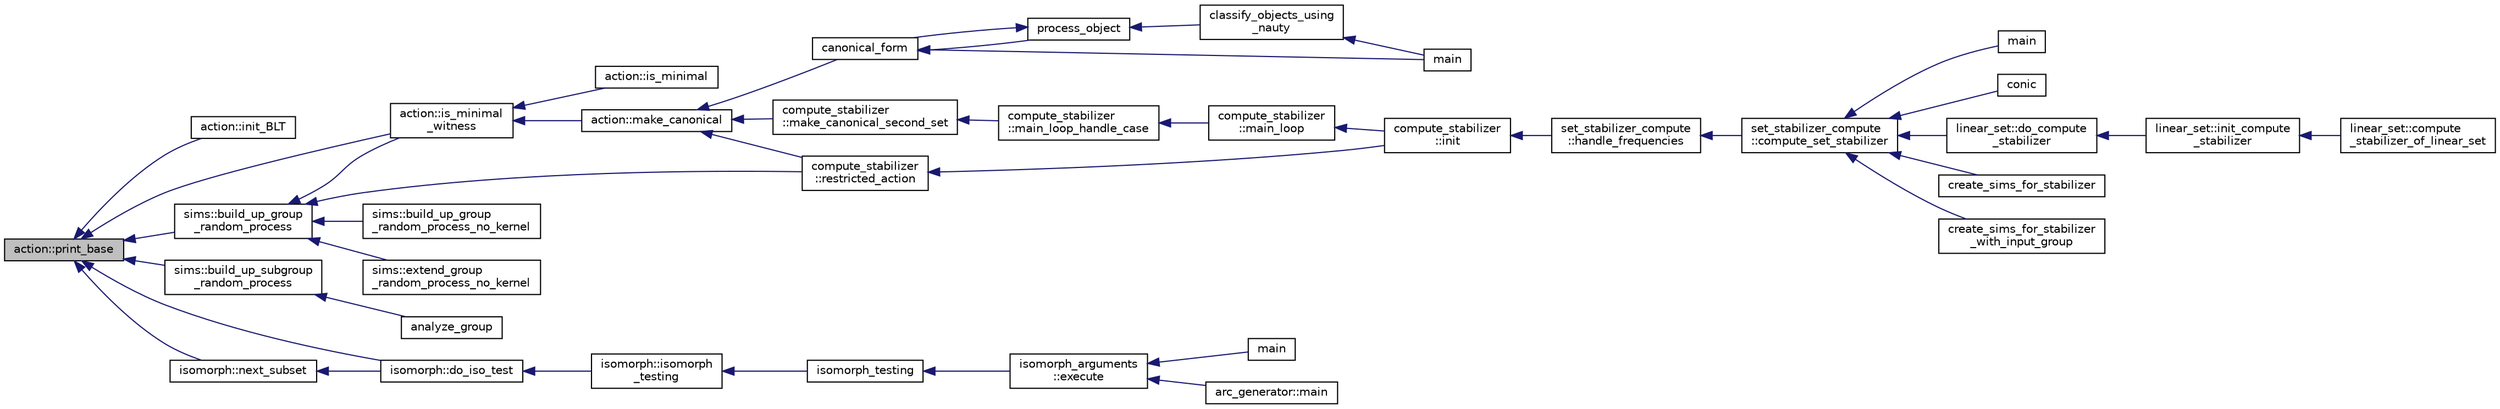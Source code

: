 digraph "action::print_base"
{
  edge [fontname="Helvetica",fontsize="10",labelfontname="Helvetica",labelfontsize="10"];
  node [fontname="Helvetica",fontsize="10",shape=record];
  rankdir="LR";
  Node32957 [label="action::print_base",height=0.2,width=0.4,color="black", fillcolor="grey75", style="filled", fontcolor="black"];
  Node32957 -> Node32958 [dir="back",color="midnightblue",fontsize="10",style="solid",fontname="Helvetica"];
  Node32958 [label="action::init_BLT",height=0.2,width=0.4,color="black", fillcolor="white", style="filled",URL="$d2/d86/classaction.html#a0d33ca0ebe7467b984c3058520e02a0c"];
  Node32957 -> Node32959 [dir="back",color="midnightblue",fontsize="10",style="solid",fontname="Helvetica"];
  Node32959 [label="action::is_minimal\l_witness",height=0.2,width=0.4,color="black", fillcolor="white", style="filled",URL="$d2/d86/classaction.html#aabf5ea4227f124eac2badc5d5225e220"];
  Node32959 -> Node32960 [dir="back",color="midnightblue",fontsize="10",style="solid",fontname="Helvetica"];
  Node32960 [label="action::is_minimal",height=0.2,width=0.4,color="black", fillcolor="white", style="filled",URL="$d2/d86/classaction.html#a1905e4012d6352a0337f6ee25ef3a875"];
  Node32959 -> Node32961 [dir="back",color="midnightblue",fontsize="10",style="solid",fontname="Helvetica"];
  Node32961 [label="action::make_canonical",height=0.2,width=0.4,color="black", fillcolor="white", style="filled",URL="$d2/d86/classaction.html#ae20ff0b8d092d2eddf9b661fb8821fd2"];
  Node32961 -> Node32962 [dir="back",color="midnightblue",fontsize="10",style="solid",fontname="Helvetica"];
  Node32962 [label="canonical_form",height=0.2,width=0.4,color="black", fillcolor="white", style="filled",URL="$d0/de6/projective__space__main_8_c.html#a5f0f6b71cd402c5b41240c420e533e60"];
  Node32962 -> Node32963 [dir="back",color="midnightblue",fontsize="10",style="solid",fontname="Helvetica"];
  Node32963 [label="main",height=0.2,width=0.4,color="black", fillcolor="white", style="filled",URL="$d0/de6/projective__space__main_8_c.html#a3c04138a5bfe5d72780bb7e82a18e627"];
  Node32962 -> Node32964 [dir="back",color="midnightblue",fontsize="10",style="solid",fontname="Helvetica"];
  Node32964 [label="process_object",height=0.2,width=0.4,color="black", fillcolor="white", style="filled",URL="$d0/de6/projective__space__main_8_c.html#a63a6b06bd2a9a9c50ed710271f4d5530"];
  Node32964 -> Node32962 [dir="back",color="midnightblue",fontsize="10",style="solid",fontname="Helvetica"];
  Node32964 -> Node32965 [dir="back",color="midnightblue",fontsize="10",style="solid",fontname="Helvetica"];
  Node32965 [label="classify_objects_using\l_nauty",height=0.2,width=0.4,color="black", fillcolor="white", style="filled",URL="$d0/de6/projective__space__main_8_c.html#a32275eacc4bdda93b2b34c2a9217a088"];
  Node32965 -> Node32963 [dir="back",color="midnightblue",fontsize="10",style="solid",fontname="Helvetica"];
  Node32961 -> Node32966 [dir="back",color="midnightblue",fontsize="10",style="solid",fontname="Helvetica"];
  Node32966 [label="compute_stabilizer\l::restricted_action",height=0.2,width=0.4,color="black", fillcolor="white", style="filled",URL="$d8/d30/classcompute__stabilizer.html#a895df470da0ac14f812c3c4b6f2280b9"];
  Node32966 -> Node32967 [dir="back",color="midnightblue",fontsize="10",style="solid",fontname="Helvetica"];
  Node32967 [label="compute_stabilizer\l::init",height=0.2,width=0.4,color="black", fillcolor="white", style="filled",URL="$d8/d30/classcompute__stabilizer.html#a36a1729430f317a65559220a8206a7d7"];
  Node32967 -> Node32968 [dir="back",color="midnightblue",fontsize="10",style="solid",fontname="Helvetica"];
  Node32968 [label="set_stabilizer_compute\l::handle_frequencies",height=0.2,width=0.4,color="black", fillcolor="white", style="filled",URL="$d8/dc6/classset__stabilizer__compute.html#a247c31bc3f19f22dadbfd7607cbaaa78"];
  Node32968 -> Node32969 [dir="back",color="midnightblue",fontsize="10",style="solid",fontname="Helvetica"];
  Node32969 [label="set_stabilizer_compute\l::compute_set_stabilizer",height=0.2,width=0.4,color="black", fillcolor="white", style="filled",URL="$d8/dc6/classset__stabilizer__compute.html#ad4f92074322e98c7cd0ed5d4f8486b76"];
  Node32969 -> Node32970 [dir="back",color="midnightblue",fontsize="10",style="solid",fontname="Helvetica"];
  Node32970 [label="main",height=0.2,width=0.4,color="black", fillcolor="white", style="filled",URL="$db/d67/test__hyperoval_8_c.html#a3c04138a5bfe5d72780bb7e82a18e627"];
  Node32969 -> Node32971 [dir="back",color="midnightblue",fontsize="10",style="solid",fontname="Helvetica"];
  Node32971 [label="conic",height=0.2,width=0.4,color="black", fillcolor="white", style="filled",URL="$d4/de8/conic_8_c.html#a96def9474b981a9d5831a9b48d85d652"];
  Node32969 -> Node32972 [dir="back",color="midnightblue",fontsize="10",style="solid",fontname="Helvetica"];
  Node32972 [label="linear_set::do_compute\l_stabilizer",height=0.2,width=0.4,color="black", fillcolor="white", style="filled",URL="$dd/d86/classlinear__set.html#ae8f58ded28fb5370f4459cca42b7463b"];
  Node32972 -> Node32973 [dir="back",color="midnightblue",fontsize="10",style="solid",fontname="Helvetica"];
  Node32973 [label="linear_set::init_compute\l_stabilizer",height=0.2,width=0.4,color="black", fillcolor="white", style="filled",URL="$dd/d86/classlinear__set.html#a0cc3eaec1896fdc977b62e94623b055b"];
  Node32973 -> Node32974 [dir="back",color="midnightblue",fontsize="10",style="solid",fontname="Helvetica"];
  Node32974 [label="linear_set::compute\l_stabilizer_of_linear_set",height=0.2,width=0.4,color="black", fillcolor="white", style="filled",URL="$dd/d86/classlinear__set.html#a098a133edfbaae0fd347a69c50bdbee2"];
  Node32969 -> Node32975 [dir="back",color="midnightblue",fontsize="10",style="solid",fontname="Helvetica"];
  Node32975 [label="create_sims_for_stabilizer",height=0.2,width=0.4,color="black", fillcolor="white", style="filled",URL="$d0/d76/tl__algebra__and__number__theory_8h.html#af2c67d225072549409be710ac3cd30f8"];
  Node32969 -> Node32976 [dir="back",color="midnightblue",fontsize="10",style="solid",fontname="Helvetica"];
  Node32976 [label="create_sims_for_stabilizer\l_with_input_group",height=0.2,width=0.4,color="black", fillcolor="white", style="filled",URL="$d0/d76/tl__algebra__and__number__theory_8h.html#af5482567a8d6ba5c2fe593bf6f7f9a0f"];
  Node32961 -> Node32977 [dir="back",color="midnightblue",fontsize="10",style="solid",fontname="Helvetica"];
  Node32977 [label="compute_stabilizer\l::make_canonical_second_set",height=0.2,width=0.4,color="black", fillcolor="white", style="filled",URL="$d8/d30/classcompute__stabilizer.html#aa33f9b1e4823afd5196eec36d3082084"];
  Node32977 -> Node32978 [dir="back",color="midnightblue",fontsize="10",style="solid",fontname="Helvetica"];
  Node32978 [label="compute_stabilizer\l::main_loop_handle_case",height=0.2,width=0.4,color="black", fillcolor="white", style="filled",URL="$d8/d30/classcompute__stabilizer.html#a040fb5c6ad50133c5a16a35ed5b2ecc4"];
  Node32978 -> Node32979 [dir="back",color="midnightblue",fontsize="10",style="solid",fontname="Helvetica"];
  Node32979 [label="compute_stabilizer\l::main_loop",height=0.2,width=0.4,color="black", fillcolor="white", style="filled",URL="$d8/d30/classcompute__stabilizer.html#ae8615a28e0494704450689b6ea0b7ca2"];
  Node32979 -> Node32967 [dir="back",color="midnightblue",fontsize="10",style="solid",fontname="Helvetica"];
  Node32957 -> Node32980 [dir="back",color="midnightblue",fontsize="10",style="solid",fontname="Helvetica"];
  Node32980 [label="sims::build_up_group\l_random_process",height=0.2,width=0.4,color="black", fillcolor="white", style="filled",URL="$d9/df3/classsims.html#afde54d656304b5a92459615f2690ea64"];
  Node32980 -> Node32959 [dir="back",color="midnightblue",fontsize="10",style="solid",fontname="Helvetica"];
  Node32980 -> Node32981 [dir="back",color="midnightblue",fontsize="10",style="solid",fontname="Helvetica"];
  Node32981 [label="sims::build_up_group\l_random_process_no_kernel",height=0.2,width=0.4,color="black", fillcolor="white", style="filled",URL="$d9/df3/classsims.html#a33747471a3e1ebdee59aff4edde62669"];
  Node32980 -> Node32982 [dir="back",color="midnightblue",fontsize="10",style="solid",fontname="Helvetica"];
  Node32982 [label="sims::extend_group\l_random_process_no_kernel",height=0.2,width=0.4,color="black", fillcolor="white", style="filled",URL="$d9/df3/classsims.html#a20958fd83e43b33c009e873b9df2fa11"];
  Node32980 -> Node32966 [dir="back",color="midnightblue",fontsize="10",style="solid",fontname="Helvetica"];
  Node32957 -> Node32983 [dir="back",color="midnightblue",fontsize="10",style="solid",fontname="Helvetica"];
  Node32983 [label="sims::build_up_subgroup\l_random_process",height=0.2,width=0.4,color="black", fillcolor="white", style="filled",URL="$d9/df3/classsims.html#abd2e45239922c514c61c6ac523b72af0"];
  Node32983 -> Node32984 [dir="back",color="midnightblue",fontsize="10",style="solid",fontname="Helvetica"];
  Node32984 [label="analyze_group",height=0.2,width=0.4,color="black", fillcolor="white", style="filled",URL="$d0/d76/tl__algebra__and__number__theory_8h.html#acc445ef9d19e7fe78fbe1a057328958e"];
  Node32957 -> Node32985 [dir="back",color="midnightblue",fontsize="10",style="solid",fontname="Helvetica"];
  Node32985 [label="isomorph::do_iso_test",height=0.2,width=0.4,color="black", fillcolor="white", style="filled",URL="$d3/d5f/classisomorph.html#a51fc3bf5cc3a99282a489b2df37ee24e"];
  Node32985 -> Node32986 [dir="back",color="midnightblue",fontsize="10",style="solid",fontname="Helvetica"];
  Node32986 [label="isomorph::isomorph\l_testing",height=0.2,width=0.4,color="black", fillcolor="white", style="filled",URL="$d3/d5f/classisomorph.html#ad7945ec94ba0ba16953482edfaa4da6e"];
  Node32986 -> Node32987 [dir="back",color="midnightblue",fontsize="10",style="solid",fontname="Helvetica"];
  Node32987 [label="isomorph_testing",height=0.2,width=0.4,color="black", fillcolor="white", style="filled",URL="$d4/d7e/isomorph__global_8_c.html#a5a73cbe9f89c4727f086482ee2d238f9"];
  Node32987 -> Node32988 [dir="back",color="midnightblue",fontsize="10",style="solid",fontname="Helvetica"];
  Node32988 [label="isomorph_arguments\l::execute",height=0.2,width=0.4,color="black", fillcolor="white", style="filled",URL="$d5/de4/classisomorph__arguments.html#aa85e472d14906abdd5672dc66027583e"];
  Node32988 -> Node32989 [dir="back",color="midnightblue",fontsize="10",style="solid",fontname="Helvetica"];
  Node32989 [label="main",height=0.2,width=0.4,color="black", fillcolor="white", style="filled",URL="$d1/d5e/blt__main_8_c.html#a217dbf8b442f20279ea00b898af96f52"];
  Node32988 -> Node32990 [dir="back",color="midnightblue",fontsize="10",style="solid",fontname="Helvetica"];
  Node32990 [label="arc_generator::main",height=0.2,width=0.4,color="black", fillcolor="white", style="filled",URL="$d4/d21/classarc__generator.html#ad80140b51b165dad1fe6ab232be7829a"];
  Node32957 -> Node32991 [dir="back",color="midnightblue",fontsize="10",style="solid",fontname="Helvetica"];
  Node32991 [label="isomorph::next_subset",height=0.2,width=0.4,color="black", fillcolor="white", style="filled",URL="$d3/d5f/classisomorph.html#a9e5876d214f75b10f9b301115ed80002"];
  Node32991 -> Node32985 [dir="back",color="midnightblue",fontsize="10",style="solid",fontname="Helvetica"];
}
